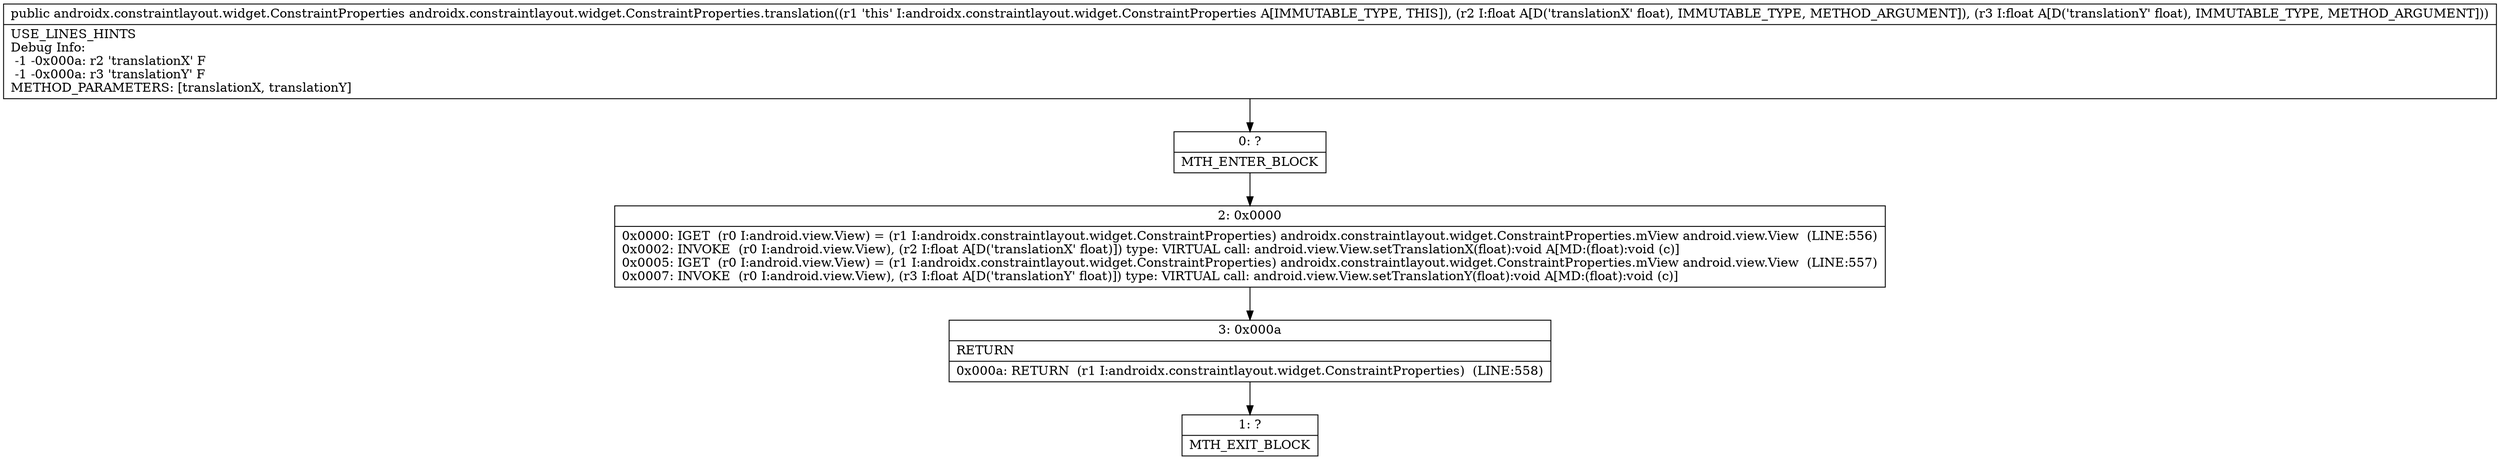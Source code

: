 digraph "CFG forandroidx.constraintlayout.widget.ConstraintProperties.translation(FF)Landroidx\/constraintlayout\/widget\/ConstraintProperties;" {
Node_0 [shape=record,label="{0\:\ ?|MTH_ENTER_BLOCK\l}"];
Node_2 [shape=record,label="{2\:\ 0x0000|0x0000: IGET  (r0 I:android.view.View) = (r1 I:androidx.constraintlayout.widget.ConstraintProperties) androidx.constraintlayout.widget.ConstraintProperties.mView android.view.View  (LINE:556)\l0x0002: INVOKE  (r0 I:android.view.View), (r2 I:float A[D('translationX' float)]) type: VIRTUAL call: android.view.View.setTranslationX(float):void A[MD:(float):void (c)]\l0x0005: IGET  (r0 I:android.view.View) = (r1 I:androidx.constraintlayout.widget.ConstraintProperties) androidx.constraintlayout.widget.ConstraintProperties.mView android.view.View  (LINE:557)\l0x0007: INVOKE  (r0 I:android.view.View), (r3 I:float A[D('translationY' float)]) type: VIRTUAL call: android.view.View.setTranslationY(float):void A[MD:(float):void (c)]\l}"];
Node_3 [shape=record,label="{3\:\ 0x000a|RETURN\l|0x000a: RETURN  (r1 I:androidx.constraintlayout.widget.ConstraintProperties)  (LINE:558)\l}"];
Node_1 [shape=record,label="{1\:\ ?|MTH_EXIT_BLOCK\l}"];
MethodNode[shape=record,label="{public androidx.constraintlayout.widget.ConstraintProperties androidx.constraintlayout.widget.ConstraintProperties.translation((r1 'this' I:androidx.constraintlayout.widget.ConstraintProperties A[IMMUTABLE_TYPE, THIS]), (r2 I:float A[D('translationX' float), IMMUTABLE_TYPE, METHOD_ARGUMENT]), (r3 I:float A[D('translationY' float), IMMUTABLE_TYPE, METHOD_ARGUMENT]))  | USE_LINES_HINTS\lDebug Info:\l  \-1 \-0x000a: r2 'translationX' F\l  \-1 \-0x000a: r3 'translationY' F\lMETHOD_PARAMETERS: [translationX, translationY]\l}"];
MethodNode -> Node_0;Node_0 -> Node_2;
Node_2 -> Node_3;
Node_3 -> Node_1;
}


